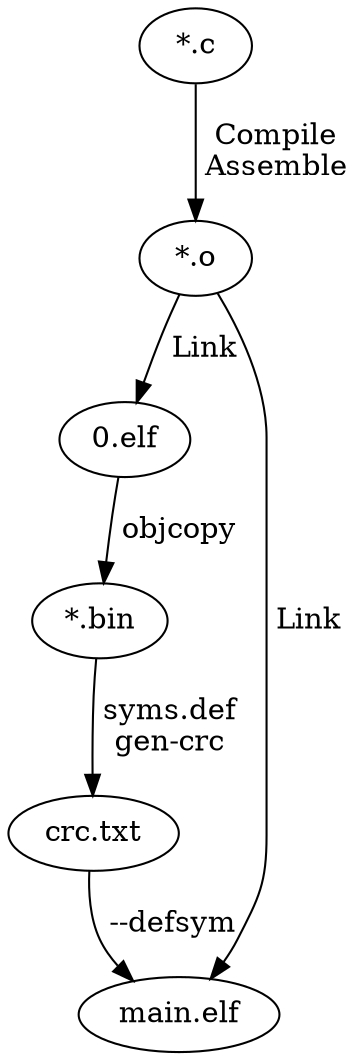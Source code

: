 digraph
{
    elf0 [label="0.elf"];
    elf  [label="main.elf"];
    crc  [label="crc.txt"];
    bin  [label="*.bin"];
    obj  [label="*.o"];

    "*.c" -> obj [label=" Compile\n Assemble"];
    obj -> elf0 [label=" Link"];
    obj -> elf  [label=" Link"];
    elf0 -> bin [label=" objcopy"];
    bin -> crc [label=" syms.def\n gen-crc"];
    crc -> elf [label=" --defsym"];
}
